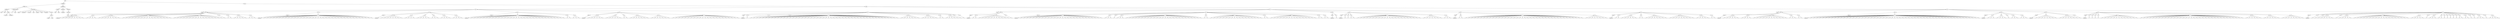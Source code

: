 digraph Tree {
	"t0" [label = "TEI"];
	"t1" [label = "teiHeader"];
	"t2" [label = "fileDesc"];
	"t3" [label = "titleStmt"];
	"t4" [label = "title"];
	"t5" [label = "title"];
	"t6" [label = "author"];
	"t7" [label = "surname"];
	"t8" [label = "forename"];
	"t9" [label = "publicationStmt"];
	"t10" [label = "p"];
	"t11" [label = "idno"];
	"t12" [label = "sourceDesc"];
	"t13" [label = "genre"];
	"t14" [label = "inspiration"];
	"t15" [label = "structure"];
	"t16" [label = "type"];
	"t17" [label = "periode"];
	"t18" [label = "taille"];
	"t19" [label = "permalien"];
	"t20" [label = "sources"];
	"t21" [label = "source"];
	"t22" [label = "author"];
	"t23" [label = "text"];
	"t24" [label = "profileDesc"];
	"t25" [label = "creation"];
	"t26" [label = "date"];
	"t27" [label = "date"];
	"t28" [label = "langUsage"];
	"t29" [label = "language"];
	"t30" [label = "textClass"];
	"t31" [label = "keywords"];
	"t32" [label = "term"];
	"t33" [label = "text"];
	"t34" [label = "body"];
	"t35" [label = "div1"];
	"t36" [label = "head"];
	"t37" [label = "div2"];
	"t38" [label = "head"];
	"t39" [label = "listPerson"];
	"t40" [label = "sp"];
	"t41" [label = "l"];
	"t42" [label = "l"];
	"t43" [label = "l"];
	"t44" [label = "l"];
	"t45" [label = "l"];
	"t46" [label = "l"];
	"t47" [label = "l"];
	"t48" [label = "l"];
	"t49" [label = "sp"];
	"t50" [label = "l"];
	"t51" [label = "l"];
	"t52" [label = "l"];
	"t53" [label = "l"];
	"t54" [label = "sp"];
	"t55" [label = "l"];
	"t56" [label = "l"];
	"t57" [label = "l"];
	"t58" [label = "l"];
	"t59" [label = "l"];
	"t60" [label = "l"];
	"t61" [label = "l"];
	"t62" [label = "l"];
	"t63" [label = "sp"];
	"t64" [label = "l"];
	"t65" [label = "l"];
	"t66" [label = "l"];
	"t67" [label = "l"];
	"t68" [label = "l"];
	"t69" [label = "l"];
	"t70" [label = "l"];
	"t71" [label = "l"];
	"t72" [label = "l"];
	"t73" [label = "l"];
	"t74" [label = "l"];
	"t75" [label = "l"];
	"t76" [label = "l"];
	"t77" [label = "l"];
	"t78" [label = "l"];
	"t79" [label = "l"];
	"t80" [label = "l"];
	"t81" [label = "sp"];
	"t82" [label = "l"];
	"t83" [label = "l"];
	"t84" [label = "l"];
	"t85" [label = "l"];
	"t86" [label = "l"];
	"t87" [label = "l"];
	"t88" [label = "l"];
	"t89" [label = "l"];
	"t90" [label = "l"];
	"t91" [label = "l"];
	"t92" [label = "l"];
	"t93" [label = "l"];
	"t94" [label = "l"];
	"t95" [label = "l"];
	"t96" [label = "l"];
	"t97" [label = "l"];
	"t98" [label = "l"];
	"t99" [label = "sp"];
	"t100" [label = "l"];
	"t101" [label = "sp"];
	"t102" [label = "l"];
	"t103" [label = "l"];
	"t104" [label = "sp"];
	"t105" [label = "l"];
	"t106" [label = "l"];
	"t107" [label = "l"];
	"t108" [label = "l"];
	"t109" [label = "l"];
	"t110" [label = "sp"];
	"t111" [label = "l"];
	"t112" [label = "l"];
	"t113" [label = "l"];
	"t114" [label = "div2"];
	"t115" [label = "head"];
	"t116" [label = "listPerson"];
	"t117" [label = "sp"];
	"t118" [label = "l"];
	"t119" [label = "l"];
	"t120" [label = "l"];
	"t121" [label = "l"];
	"t122" [label = "l"];
	"t123" [label = "l"];
	"t124" [label = "l"];
	"t125" [label = "l"];
	"t126" [label = "l"];
	"t127" [label = "l"];
	"t128" [label = "l"];
	"t129" [label = "l"];
	"t130" [label = "l"];
	"t131" [label = "l"];
	"t132" [label = "l"];
	"t133" [label = "l"];
	"t134" [label = "l"];
	"t135" [label = "l"];
	"t136" [label = "l"];
	"t137" [label = "l"];
	"t138" [label = "l"];
	"t139" [label = "l"];
	"t140" [label = "l"];
	"t141" [label = "l"];
	"t142" [label = "l"];
	"t143" [label = "l"];
	"t144" [label = "l"];
	"t145" [label = "l"];
	"t146" [label = "l"];
	"t147" [label = "l"];
	"t148" [label = "l"];
	"t149" [label = "l"];
	"t150" [label = "l"];
	"t151" [label = "l"];
	"t152" [label = "l"];
	"t153" [label = "l"];
	"t154" [label = "l"];
	"t155" [label = "div2"];
	"t156" [label = "head"];
	"t157" [label = "listPerson"];
	"t158" [label = "sp"];
	"t159" [label = "l"];
	"t160" [label = "l"];
	"t161" [label = "l"];
	"t162" [label = "l"];
	"t163" [label = "l"];
	"t164" [label = "l"];
	"t165" [label = "l"];
	"t166" [label = "l"];
	"t167" [label = "sp"];
	"t168" [label = "l"];
	"t169" [label = "l"];
	"t170" [label = "l"];
	"t171" [label = "l"];
	"t172" [label = "sp"];
	"t173" [label = "l"];
	"t174" [label = "l"];
	"t175" [label = "l"];
	"t176" [label = "l"];
	"t177" [label = "l"];
	"t178" [label = "sp"];
	"t179" [label = "l"];
	"t180" [label = "l"];
	"t181" [label = "l"];
	"t182" [label = "sp"];
	"t183" [label = "l"];
	"t184" [label = "l"];
	"t185" [label = "l"];
	"t186" [label = "l"];
	"t187" [label = "sp"];
	"t188" [label = "l"];
	"t189" [label = "l"];
	"t190" [label = "l"];
	"t191" [label = "l"];
	"t192" [label = "div2"];
	"t193" [label = "head"];
	"t194" [label = "listPerson"];
	"t195" [label = "sp"];
	"t196" [label = "l"];
	"t197" [label = "l"];
	"t198" [label = "l"];
	"t199" [label = "l"];
	"t200" [label = "l"];
	"t201" [label = "l"];
	"t202" [label = "l"];
	"t203" [label = "l"];
	"t204" [label = "l"];
	"t205" [label = "l"];
	"t206" [label = "l"];
	"t207" [label = "l"];
	"t208" [label = "l"];
	"t209" [label = "l"];
	"t210" [label = "l"];
	"t211" [label = "l"];
	"t212" [label = "l"];
	"t213" [label = "l"];
	"t214" [label = "l"];
	"t215" [label = "l"];
	"t216" [label = "l"];
	"t217" [label = "l"];
	"t218" [label = "l"];
	"t219" [label = "l"];
	"t220" [label = "l"];
	"t221" [label = "l"];
	"t222" [label = "l"];
	"t223" [label = "l"];
	"t224" [label = "l"];
	"t225" [label = "l"];
	"t226" [label = "l"];
	"t227" [label = "l"];
	"t228" [label = "sp"];
	"t229" [label = "l"];
	"t230" [label = "l"];
	"t231" [label = "sp"];
	"t232" [label = "l"];
	"t233" [label = "l"];
	"t234" [label = "l"];
	"t235" [label = "div2"];
	"t236" [label = "head"];
	"t237" [label = "listPerson"];
	"t238" [label = "sp"];
	"t239" [label = "l"];
	"t240" [label = "l"];
	"t241" [label = "l"];
	"t242" [label = "l"];
	"t243" [label = "l"];
	"t244" [label = "l"];
	"t245" [label = "sp"];
	"t246" [label = "l"];
	"t247" [label = "l"];
	"t248" [label = "l"];
	"t249" [label = "l"];
	"t250" [label = "l"];
	"t251" [label = "l"];
	"t252" [label = "sp"];
	"t253" [label = "l"];
	"t254" [label = "l"];
	"t255" [label = "sp"];
	"t256" [label = "l"];
	"t257" [label = "l"];
	"t258" [label = "l"];
	"t259" [label = "l"];
	"t260" [label = "l"];
	"t261" [label = "l"];
	"t262" [label = "l"];
	"t263" [label = "sp"];
	"t264" [label = "l"];
	"t265" [label = "l"];
	"t266" [label = "l"];
	"t267" [label = "l"];
	"t268" [label = "l"];
	"t269" [label = "l"];
	"t270" [label = "l"];
	"t271" [label = "sp"];
	"t272" [label = "l"];
	"t273" [label = "l"];
	"t274" [label = "l"];
	"t275" [label = "l"];
	"t276" [label = "l"];
	"t277" [label = "l"];
	"t278" [label = "l"];
	"t279" [label = "l"];
	"t280" [label = "l"];
	"t281" [label = "l"];
	"t282" [label = "l"];
	"t283" [label = "l"];
	"t284" [label = "l"];
	"t285" [label = "l"];
	"t286" [label = "l"];
	"t287" [label = "l"];
	"t288" [label = "l"];
	"t289" [label = "l"];
	"t290" [label = "l"];
	"t291" [label = "l"];
	"t292" [label = "l"];
	"t293" [label = "l"];
	"t294" [label = "l"];
	"t295" [label = "div2"];
	"t296" [label = "head"];
	"t297" [label = "listPerson"];
	"t298" [label = "sp"];
	"t299" [label = "l"];
	"t300" [label = "sp"];
	"t301" [label = "l"];
	"t302" [label = "sp"];
	"t303" [label = "l"];
	"t304" [label = "sp"];
	"t305" [label = "l"];
	"t306" [label = "l"];
	"t307" [label = "l"];
	"t308" [label = "l"];
	"t309" [label = "l"];
	"t310" [label = "l"];
	"t311" [label = "l"];
	"t312" [label = "l"];
	"t313" [label = "l"];
	"t314" [label = "l"];
	"t315" [label = "l"];
	"t316" [label = "l"];
	"t317" [label = "l"];
	"t318" [label = "l"];
	"t319" [label = "l"];
	"t320" [label = "l"];
	"t321" [label = "l"];
	"t322" [label = "l"];
	"t323" [label = "l"];
	"t324" [label = "l"];
	"t325" [label = "l"];
	"t326" [label = "l"];
	"t327" [label = "l"];
	"t328" [label = "l"];
	"t329" [label = "l"];
	"t330" [label = "l"];
	"t331" [label = "l"];
	"t332" [label = "l"];
	"t333" [label = "l"];
	"t334" [label = "l"];
	"t335" [label = "l"];
	"t336" [label = "l"];
	"t337" [label = "l"];
	"t338" [label = "l"];
	"t339" [label = "l"];
	"t340" [label = "l"];
	"t341" [label = "l"];
	"t342" [label = "l"];
	"t343" [label = "l"];
	"t344" [label = "l"];
	"t345" [label = "l"];
	"t346" [label = "l"];
	"t347" [label = "l"];
	"t348" [label = "l"];
	"t349" [label = "l"];
	"t350" [label = "l"];
	"t351" [label = "l"];
	"t352" [label = "l"];
	"t353" [label = "sp"];
	"t354" [label = "l"];
	"t355" [label = "l"];
	"t356" [label = "l"];
	"t357" [label = "l"];
	"t358" [label = "l"];
	"t359" [label = "l"];
	"t360" [label = "l"];
	"t361" [label = "sp"];
	"t362" [label = "l"];
	"t363" [label = "l"];
	"t364" [label = "l"];
	"t365" [label = "l"];
	"t366" [label = "l"];
	"t367" [label = "l"];
	"t368" [label = "sp"];
	"t369" [label = "l"];
	"t370" [label = "l"];
	"t371" [label = "sp"];
	"t372" [label = "l"];
	"t373" [label = "l"];
	"t374" [label = "l"];
	"t375" [label = "l"];
	"t376" [label = "l"];
	"t377" [label = "sp"];
	"t378" [label = "l"];
	"t379" [label = "sp"];
	"t380" [label = "l"];
	"t381" [label = "div1"];
	"t382" [label = "head"];
	"t383" [label = "div2"];
	"t384" [label = "head"];
	"t385" [label = "listPerson"];
	"t386" [label = "sp"];
	"t387" [label = "l"];
	"t388" [label = "l"];
	"t389" [label = "sp"];
	"t390" [label = "l"];
	"t391" [label = "l"];
	"t392" [label = "l"];
	"t393" [label = "l"];
	"t394" [label = "l"];
	"t395" [label = "l"];
	"t396" [label = "l"];
	"t397" [label = "l"];
	"t398" [label = "l"];
	"t399" [label = "l"];
	"t400" [label = "l"];
	"t401" [label = "sp"];
	"t402" [label = "l"];
	"t403" [label = "div2"];
	"t404" [label = "head"];
	"t405" [label = "listPerson"];
	"t406" [label = "sp"];
	"t407" [label = "l"];
	"t408" [label = "l"];
	"t409" [label = "l"];
	"t410" [label = "l"];
	"t411" [label = "l"];
	"t412" [label = "l"];
	"t413" [label = "l"];
	"t414" [label = "l"];
	"t415" [label = "l"];
	"t416" [label = "l"];
	"t417" [label = "l"];
	"t418" [label = "l"];
	"t419" [label = "l"];
	"t420" [label = "l"];
	"t421" [label = "l"];
	"t422" [label = "l"];
	"t423" [label = "l"];
	"t424" [label = "l"];
	"t425" [label = "l"];
	"t426" [label = "l"];
	"t427" [label = "l"];
	"t428" [label = "l"];
	"t429" [label = "l"];
	"t430" [label = "l"];
	"t431" [label = "l"];
	"t432" [label = "l"];
	"t433" [label = "l"];
	"t434" [label = "l"];
	"t435" [label = "sp"];
	"t436" [label = "l"];
	"t437" [label = "l"];
	"t438" [label = "l"];
	"t439" [label = "sp"];
	"t440" [label = "l"];
	"t441" [label = "sp"];
	"t442" [label = "l"];
	"t443" [label = "l"];
	"t444" [label = "l"];
	"t445" [label = "sp"];
	"t446" [label = "l"];
	"t447" [label = "l"];
	"t448" [label = "l"];
	"t449" [label = "l"];
	"t450" [label = "l"];
	"t451" [label = "l"];
	"t452" [label = "l"];
	"t453" [label = "l"];
	"t454" [label = "l"];
	"t455" [label = "l"];
	"t456" [label = "l"];
	"t457" [label = "l"];
	"t458" [label = "l"];
	"t459" [label = "l"];
	"t460" [label = "l"];
	"t461" [label = "l"];
	"t462" [label = "l"];
	"t463" [label = "l"];
	"t464" [label = "l"];
	"t465" [label = "l"];
	"t466" [label = "l"];
	"t467" [label = "l"];
	"t468" [label = "l"];
	"t469" [label = "l"];
	"t470" [label = "l"];
	"t471" [label = "l"];
	"t472" [label = "sp"];
	"t473" [label = "l"];
	"t474" [label = "l"];
	"t475" [label = "sp"];
	"t476" [label = "l"];
	"t477" [label = "l"];
	"t478" [label = "l"];
	"t479" [label = "l"];
	"t480" [label = "l"];
	"t481" [label = "l"];
	"t482" [label = "l"];
	"t483" [label = "l"];
	"t484" [label = "l"];
	"t485" [label = "l"];
	"t486" [label = "l"];
	"t487" [label = "l"];
	"t488" [label = "l"];
	"t489" [label = "l"];
	"t490" [label = "l"];
	"t491" [label = "l"];
	"t492" [label = "l"];
	"t493" [label = "l"];
	"t494" [label = "sp"];
	"t495" [label = "l"];
	"t496" [label = "l"];
	"t497" [label = "sp"];
	"t498" [label = "l"];
	"t499" [label = "l"];
	"t500" [label = "l"];
	"t501" [label = "l"];
	"t502" [label = "l"];
	"t503" [label = "l"];
	"t504" [label = "l"];
	"t505" [label = "l"];
	"t506" [label = "l"];
	"t507" [label = "l"];
	"t508" [label = "l"];
	"t509" [label = "l"];
	"t510" [label = "l"];
	"t511" [label = "l"];
	"t512" [label = "l"];
	"t513" [label = "l"];
	"t514" [label = "sp"];
	"t515" [label = "l"];
	"t516" [label = "l"];
	"t517" [label = "sp"];
	"t518" [label = "l"];
	"t519" [label = "l"];
	"t520" [label = "div2"];
	"t521" [label = "head"];
	"t522" [label = "listPerson"];
	"t523" [label = "sp"];
	"t524" [label = "l"];
	"t525" [label = "div2"];
	"t526" [label = "head"];
	"t527" [label = "listPerson"];
	"t528" [label = "sp"];
	"t529" [label = "l"];
	"t530" [label = "sp"];
	"t531" [label = "l"];
	"t532" [label = "sp"];
	"t533" [label = "l"];
	"t534" [label = "l"];
	"t535" [label = "sp"];
	"t536" [label = "l"];
	"t537" [label = "l"];
	"t538" [label = "l"];
	"t539" [label = "l"];
	"t540" [label = "l"];
	"t541" [label = "l"];
	"t542" [label = "l"];
	"t543" [label = "l"];
	"t544" [label = "l"];
	"t545" [label = "l"];
	"t546" [label = "l"];
	"t547" [label = "l"];
	"t548" [label = "l"];
	"t549" [label = "l"];
	"t550" [label = "l"];
	"t551" [label = "l"];
	"t552" [label = "l"];
	"t553" [label = "l"];
	"t554" [label = "l"];
	"t555" [label = "l"];
	"t556" [label = "l"];
	"t557" [label = "l"];
	"t558" [label = "sp"];
	"t559" [label = "l"];
	"t560" [label = "l"];
	"t561" [label = "l"];
	"t562" [label = "l"];
	"t563" [label = "l"];
	"t564" [label = "l"];
	"t565" [label = "l"];
	"t566" [label = "sp"];
	"t567" [label = "l"];
	"t568" [label = "l"];
	"t569" [label = "l"];
	"t570" [label = "div2"];
	"t571" [label = "head"];
	"t572" [label = "listPerson"];
	"t573" [label = "sp"];
	"t574" [label = "l"];
	"t575" [label = "l"];
	"t576" [label = "sp"];
	"t577" [label = "l"];
	"t578" [label = "l"];
	"t579" [label = "l"];
	"t580" [label = "l"];
	"t581" [label = "l"];
	"t582" [label = "l"];
	"t583" [label = "l"];
	"t584" [label = "l"];
	"t585" [label = "l"];
	"t586" [label = "l"];
	"t587" [label = "l"];
	"t588" [label = "l"];
	"t589" [label = "l"];
	"t590" [label = "l"];
	"t591" [label = "l"];
	"t592" [label = "l"];
	"t593" [label = "l"];
	"t594" [label = "l"];
	"t595" [label = "l"];
	"t596" [label = "l"];
	"t597" [label = "l"];
	"t598" [label = "l"];
	"t599" [label = "l"];
	"t600" [label = "l"];
	"t601" [label = "l"];
	"t602" [label = "l"];
	"t603" [label = "l"];
	"t604" [label = "l"];
	"t605" [label = "l"];
	"t606" [label = "l"];
	"t607" [label = "l"];
	"t608" [label = "l"];
	"t609" [label = "l"];
	"t610" [label = "l"];
	"t611" [label = "l"];
	"t612" [label = "l"];
	"t613" [label = "l"];
	"t614" [label = "l"];
	"t615" [label = "l"];
	"t616" [label = "l"];
	"t617" [label = "sp"];
	"t618" [label = "l"];
	"t619" [label = "l"];
	"t620" [label = "l"];
	"t621" [label = "l"];
	"t622" [label = "l"];
	"t623" [label = "l"];
	"t624" [label = "l"];
	"t625" [label = "l"];
	"t626" [label = "div2"];
	"t627" [label = "head"];
	"t628" [label = "listPerson"];
	"t629" [label = "sp"];
	"t630" [label = "l"];
	"t631" [label = "l"];
	"t632" [label = "sp"];
	"t633" [label = "l"];
	"t634" [label = "l"];
	"t635" [label = "l"];
	"t636" [label = "l"];
	"t637" [label = "l"];
	"t638" [label = "l"];
	"t639" [label = "sp"];
	"t640" [label = "l"];
	"t641" [label = "l"];
	"t642" [label = "sp"];
	"t643" [label = "l"];
	"t644" [label = "l"];
	"t645" [label = "l"];
	"t646" [label = "l"];
	"t647" [label = "l"];
	"t648" [label = "l"];
	"t649" [label = "l"];
	"t650" [label = "l"];
	"t651" [label = "sp"];
	"t652" [label = "l"];
	"t653" [label = "l"];
	"t654" [label = "l"];
	"t655" [label = "l"];
	"t656" [label = "l"];
	"t657" [label = "l"];
	"t658" [label = "l"];
	"t659" [label = "l"];
	"t660" [label = "l"];
	"t661" [label = "sp"];
	"t662" [label = "l"];
	"t663" [label = "l"];
	"t664" [label = "l"];
	"t665" [label = "l"];
	"t666" [label = "l"];
	"t667" [label = "sp"];
	"t668" [label = "l"];
	"t669" [label = "l"];
	"t670" [label = "div1"];
	"t671" [label = "head"];
	"t672" [label = "div2"];
	"t673" [label = "head"];
	"t674" [label = "listPerson"];
	"t675" [label = "sp"];
	"t676" [label = "l"];
	"t677" [label = "l"];
	"t678" [label = "l"];
	"t679" [label = "l"];
	"t680" [label = "l"];
	"t681" [label = "l"];
	"t682" [label = "sp"];
	"t683" [label = "l"];
	"t684" [label = "l"];
	"t685" [label = "l"];
	"t686" [label = "l"];
	"t687" [label = "sp"];
	"t688" [label = "l"];
	"t689" [label = "l"];
	"t690" [label = "l"];
	"t691" [label = "l"];
	"t692" [label = "l"];
	"t693" [label = "l"];
	"t694" [label = "l"];
	"t695" [label = "l"];
	"t696" [label = "l"];
	"t697" [label = "l"];
	"t698" [label = "l"];
	"t699" [label = "l"];
	"t700" [label = "sp"];
	"t701" [label = "l"];
	"t702" [label = "l"];
	"t703" [label = "l"];
	"t704" [label = "sp"];
	"t705" [label = "l"];
	"t706" [label = "l"];
	"t707" [label = "div2"];
	"t708" [label = "head"];
	"t709" [label = "listPerson"];
	"t710" [label = "sp"];
	"t711" [label = "l"];
	"t712" [label = "l"];
	"t713" [label = "l"];
	"t714" [label = "l"];
	"t715" [label = "l"];
	"t716" [label = "l"];
	"t717" [label = "l"];
	"t718" [label = "l"];
	"t719" [label = "l"];
	"t720" [label = "l"];
	"t721" [label = "l"];
	"t722" [label = "l"];
	"t723" [label = "l"];
	"t724" [label = "l"];
	"t725" [label = "l"];
	"t726" [label = "l"];
	"t727" [label = "l"];
	"t728" [label = "l"];
	"t729" [label = "l"];
	"t730" [label = "l"];
	"t731" [label = "l"];
	"t732" [label = "l"];
	"t733" [label = "l"];
	"t734" [label = "l"];
	"t735" [label = "l"];
	"t736" [label = "l"];
	"t737" [label = "l"];
	"t738" [label = "l"];
	"t739" [label = "l"];
	"t740" [label = "l"];
	"t741" [label = "l"];
	"t742" [label = "l"];
	"t743" [label = "l"];
	"t744" [label = "l"];
	"t745" [label = "l"];
	"t746" [label = "l"];
	"t747" [label = "l"];
	"t748" [label = "l"];
	"t749" [label = "l"];
	"t750" [label = "l"];
	"t751" [label = "l"];
	"t752" [label = "l"];
	"t753" [label = "l"];
	"t754" [label = "l"];
	"t755" [label = "l"];
	"t756" [label = "l"];
	"t757" [label = "l"];
	"t758" [label = "l"];
	"t759" [label = "l"];
	"t760" [label = "l"];
	"t761" [label = "l"];
	"t762" [label = "l"];
	"t763" [label = "l"];
	"t764" [label = "l"];
	"t765" [label = "l"];
	"t766" [label = "l"];
	"t767" [label = "l"];
	"t768" [label = "div2"];
	"t769" [label = "head"];
	"t770" [label = "listPerson"];
	"t771" [label = "sp"];
	"t772" [label = "l"];
	"t773" [label = "l"];
	"t774" [label = "l"];
	"t775" [label = "sp"];
	"t776" [label = "l"];
	"t777" [label = "l"];
	"t778" [label = "l"];
	"t779" [label = "l"];
	"t780" [label = "sp"];
	"t781" [label = "l"];
	"t782" [label = "sp"];
	"t783" [label = "l"];
	"t784" [label = "l"];
	"t785" [label = "l"];
	"t786" [label = "sp"];
	"t787" [label = "l"];
	"t788" [label = "l"];
	"t789" [label = "l"];
	"t790" [label = "div2"];
	"t791" [label = "head"];
	"t792" [label = "listPerson"];
	"t793" [label = "sp"];
	"t794" [label = "l"];
	"t795" [label = "l"];
	"t796" [label = "l"];
	"t797" [label = "l"];
	"t798" [label = "l"];
	"t799" [label = "l"];
	"t800" [label = "l"];
	"t801" [label = "l"];
	"t802" [label = "sp"];
	"t803" [label = "l"];
	"t804" [label = "l"];
	"t805" [label = "l"];
	"t806" [label = "l"];
	"t807" [label = "l"];
	"t808" [label = "l"];
	"t809" [label = "l"];
	"t810" [label = "sp"];
	"t811" [label = "l"];
	"t812" [label = "div2"];
	"t813" [label = "head"];
	"t814" [label = "listPerson"];
	"t815" [label = "sp"];
	"t816" [label = "l"];
	"t817" [label = "sp"];
	"t818" [label = "l"];
	"t819" [label = "sp"];
	"t820" [label = "l"];
	"t821" [label = "sp"];
	"t822" [label = "l"];
	"t823" [label = "sp"];
	"t824" [label = "l"];
	"t825" [label = "l"];
	"t826" [label = "l"];
	"t827" [label = "l"];
	"t828" [label = "l"];
	"t829" [label = "l"];
	"t830" [label = "l"];
	"t831" [label = "l"];
	"t832" [label = "l"];
	"t833" [label = "l"];
	"t834" [label = "l"];
	"t835" [label = "l"];
	"t836" [label = "l"];
	"t837" [label = "sp"];
	"t838" [label = "l"];
	"t839" [label = "l"];
	"t840" [label = "l"];
	"t841" [label = "l"];
	"t842" [label = "l"];
	"t843" [label = "l"];
	"t844" [label = "l"];
	"t845" [label = "l"];
	"t846" [label = "l"];
	"t847" [label = "l"];
	"t848" [label = "l"];
	"t849" [label = "l"];
	"t850" [label = "l"];
	"t851" [label = "l"];
	"t852" [label = "l"];
	"t853" [label = "l"];
	"t854" [label = "l"];
	"t855" [label = "l"];
	"t856" [label = "l"];
	"t857" [label = "l"];
	"t858" [label = "l"];
	"t859" [label = "l"];
	"t860" [label = "l"];
	"t861" [label = "l"];
	"t862" [label = "l"];
	"t863" [label = "l"];
	"t864" [label = "l"];
	"t865" [label = "l"];
	"t866" [label = "l"];
	"t867" [label = "l"];
	"t868" [label = "l"];
	"t869" [label = "l"];
	"t870" [label = "l"];
	"t871" [label = "l"];
	"t872" [label = "l"];
	"t873" [label = "sp"];
	"t874" [label = "l"];
	"t875" [label = "l"];
	"t876" [label = "l"];
	"t877" [label = "l"];
	"t878" [label = "l"];
	"t879" [label = "l"];
	"t880" [label = "sp"];
	"t881" [label = "l"];
	"t882" [label = "l"];
	"t883" [label = "l"];
	"t884" [label = "l"];
	"t885" [label = "l"];
	"t886" [label = "l"];
	"t887" [label = "sp"];
	"t888" [label = "l"];
	"t889" [label = "l"];
	"t890" [label = "l"];
	"t891" [label = "l"];
	"t892" [label = "l"];
	"t893" [label = "l"];
	"t894" [label = "l"];
	"t895" [label = "l"];
	"t896" [label = "div2"];
	"t897" [label = "head"];
	"t898" [label = "listPerson"];
	"t899" [label = "sp"];
	"t900" [label = "l"];
	"t901" [label = "sp"];
	"t902" [label = "l"];
	"t903" [label = "sp"];
	"t904" [label = "l"];
	"t905" [label = "l"];
	"t906" [label = "l"];
	"t907" [label = "l"];
	"t908" [label = "l"];
	"t909" [label = "l"];
	"t910" [label = "sp"];
	"t911" [label = "l"];
	"t912" [label = "sp"];
	"t913" [label = "l"];
	"t914" [label = "l"];
	"t915" [label = "l"];
	"t916" [label = "l"];
	"t917" [label = "l"];
	"t918" [label = "sp"];
	"t919" [label = "l"];
	"t920" [label = "l"];
	"t921" [label = "l"];
	"t922" [label = "l"];
	"t923" [label = "l"];
	"t924" [label = "l"];
	"t925" [label = "l"];
	"t926" [label = "l"];
	"t927" [label = "l"];
	"t928" [label = "l"];
	"t929" [label = "l"];
	"t930" [label = "l"];
	"t931" [label = "l"];
	"t932" [label = "l"];
	"t933" [label = "l"];
	"t934" [label = "l"];
	"t935" [label = "l"];
	"t936" [label = "l"];
	"t937" [label = "l"];
	"t938" [label = "sp"];
	"t939" [label = "l"];
	"t940" [label = "l"];
	"t941" [label = "l"];
	"t942" [label = "l"];
	"t943" [label = "l"];
	"t944" [label = "sp"];
	"t945" [label = "l"];
	"t946" [label = "sp"];
	"t947" [label = "l"];
	"t948" [label = "l"];
	"t949" [label = "l"];
	"t950" [label = "sp"];
	"t951" [label = "l"];
	"t952" [label = "l"];
	"t953" [label = "sp"];
	"t954" [label = "l"];
	"t955" [label = "sp"];
	"t956" [label = "l"];
	"t957" [label = "sp"];
	"t958" [label = "l"];
	"t959" [label = "sp"];
	"t960" [label = "l"];
	"t961" [label = "sp"];
	"t962" [label = "l"];
	"t963" [label = "sp"];
	"t964" [label = "l"];
	"t965" [label = "l"];
	"t966" [label = "sp"];
	"t967" [label = "l"];
	"t968" [label = "l"];
	"t969" [label = "sp"];
	"t970" [label = "l"];
	"t971" [label = "sp"];
	"t972" [label = "l"];
	"t973" [label = "sp"];
	"t974" [label = "l"];
	"t975" [label = "l"];
	"t976" [label = "l"];
	"t977" [label = "sp"];
	"t978" [label = "l"];
	"t979" [label = "sp"];
	"t980" [label = "l"];
	"t981" [label = "l"];
	"t982" [label = "l"];
	"t983" [label = "l"];
	"t0" -> "t1";
	"t1" -> "t2";
	"t2" -> "t3";
	"t3" -> "t4";
	"t3" -> "t5";
	"t3" -> "t6";
	"t6" -> "t7";
	"t6" -> "t8";
	"t2" -> "t9";
	"t9" -> "t10";
	"t9" -> "t11";
	"t2" -> "t12";
	"t12" -> "t13";
	"t12" -> "t14";
	"t12" -> "t15";
	"t12" -> "t16";
	"t12" -> "t17";
	"t12" -> "t18";
	"t12" -> "t19";
	"t12" -> "t20";
	"t20" -> "t21";
	"t21" -> "t22";
	"t21" -> "t23";
	"t1" -> "t24";
	"t24" -> "t25";
	"t25" -> "t26";
	"t25" -> "t27";
	"t24" -> "t28";
	"t28" -> "t29";
	"t24" -> "t30";
	"t30" -> "t31";
	"t31" -> "t32";
	"t0" -> "t33";
	"t33" -> "t34";
	"t34" -> "t35";
	"t35" -> "t36";
	"t35" -> "t37";
	"t37" -> "t38";
	"t38" -> "t39";
	"t37" -> "t40";
	"t40" -> "t41";
	"t40" -> "t42";
	"t40" -> "t43";
	"t40" -> "t44";
	"t40" -> "t45";
	"t40" -> "t46";
	"t40" -> "t47";
	"t40" -> "t48";
	"t37" -> "t49";
	"t49" -> "t50";
	"t49" -> "t51";
	"t49" -> "t52";
	"t49" -> "t53";
	"t37" -> "t54";
	"t54" -> "t55";
	"t54" -> "t56";
	"t54" -> "t57";
	"t54" -> "t58";
	"t54" -> "t59";
	"t54" -> "t60";
	"t54" -> "t61";
	"t54" -> "t62";
	"t37" -> "t63";
	"t63" -> "t64";
	"t63" -> "t65";
	"t63" -> "t66";
	"t63" -> "t67";
	"t63" -> "t68";
	"t63" -> "t69";
	"t63" -> "t70";
	"t63" -> "t71";
	"t63" -> "t72";
	"t63" -> "t73";
	"t63" -> "t74";
	"t63" -> "t75";
	"t63" -> "t76";
	"t63" -> "t77";
	"t63" -> "t78";
	"t63" -> "t79";
	"t63" -> "t80";
	"t37" -> "t81";
	"t81" -> "t82";
	"t81" -> "t83";
	"t81" -> "t84";
	"t81" -> "t85";
	"t81" -> "t86";
	"t81" -> "t87";
	"t81" -> "t88";
	"t81" -> "t89";
	"t81" -> "t90";
	"t81" -> "t91";
	"t81" -> "t92";
	"t81" -> "t93";
	"t81" -> "t94";
	"t81" -> "t95";
	"t81" -> "t96";
	"t81" -> "t97";
	"t81" -> "t98";
	"t37" -> "t99";
	"t99" -> "t100";
	"t37" -> "t101";
	"t101" -> "t102";
	"t101" -> "t103";
	"t37" -> "t104";
	"t104" -> "t105";
	"t104" -> "t106";
	"t104" -> "t107";
	"t104" -> "t108";
	"t104" -> "t109";
	"t37" -> "t110";
	"t110" -> "t111";
	"t110" -> "t112";
	"t110" -> "t113";
	"t35" -> "t114";
	"t114" -> "t115";
	"t115" -> "t116";
	"t114" -> "t117";
	"t117" -> "t118";
	"t117" -> "t119";
	"t117" -> "t120";
	"t117" -> "t121";
	"t117" -> "t122";
	"t117" -> "t123";
	"t117" -> "t124";
	"t117" -> "t125";
	"t117" -> "t126";
	"t117" -> "t127";
	"t117" -> "t128";
	"t117" -> "t129";
	"t117" -> "t130";
	"t117" -> "t131";
	"t117" -> "t132";
	"t117" -> "t133";
	"t117" -> "t134";
	"t117" -> "t135";
	"t117" -> "t136";
	"t117" -> "t137";
	"t117" -> "t138";
	"t117" -> "t139";
	"t117" -> "t140";
	"t117" -> "t141";
	"t117" -> "t142";
	"t117" -> "t143";
	"t117" -> "t144";
	"t117" -> "t145";
	"t117" -> "t146";
	"t117" -> "t147";
	"t117" -> "t148";
	"t117" -> "t149";
	"t117" -> "t150";
	"t117" -> "t151";
	"t117" -> "t152";
	"t117" -> "t153";
	"t117" -> "t154";
	"t35" -> "t155";
	"t155" -> "t156";
	"t156" -> "t157";
	"t155" -> "t158";
	"t158" -> "t159";
	"t158" -> "t160";
	"t158" -> "t161";
	"t158" -> "t162";
	"t158" -> "t163";
	"t158" -> "t164";
	"t158" -> "t165";
	"t158" -> "t166";
	"t155" -> "t167";
	"t167" -> "t168";
	"t167" -> "t169";
	"t167" -> "t170";
	"t167" -> "t171";
	"t155" -> "t172";
	"t172" -> "t173";
	"t172" -> "t174";
	"t172" -> "t175";
	"t172" -> "t176";
	"t172" -> "t177";
	"t155" -> "t178";
	"t178" -> "t179";
	"t178" -> "t180";
	"t178" -> "t181";
	"t155" -> "t182";
	"t182" -> "t183";
	"t182" -> "t184";
	"t182" -> "t185";
	"t182" -> "t186";
	"t155" -> "t187";
	"t187" -> "t188";
	"t187" -> "t189";
	"t187" -> "t190";
	"t187" -> "t191";
	"t35" -> "t192";
	"t192" -> "t193";
	"t193" -> "t194";
	"t192" -> "t195";
	"t195" -> "t196";
	"t195" -> "t197";
	"t195" -> "t198";
	"t195" -> "t199";
	"t195" -> "t200";
	"t195" -> "t201";
	"t195" -> "t202";
	"t195" -> "t203";
	"t195" -> "t204";
	"t195" -> "t205";
	"t195" -> "t206";
	"t195" -> "t207";
	"t195" -> "t208";
	"t195" -> "t209";
	"t195" -> "t210";
	"t195" -> "t211";
	"t195" -> "t212";
	"t195" -> "t213";
	"t195" -> "t214";
	"t195" -> "t215";
	"t195" -> "t216";
	"t195" -> "t217";
	"t195" -> "t218";
	"t195" -> "t219";
	"t195" -> "t220";
	"t195" -> "t221";
	"t195" -> "t222";
	"t195" -> "t223";
	"t195" -> "t224";
	"t195" -> "t225";
	"t195" -> "t226";
	"t195" -> "t227";
	"t192" -> "t228";
	"t228" -> "t229";
	"t228" -> "t230";
	"t192" -> "t231";
	"t231" -> "t232";
	"t231" -> "t233";
	"t231" -> "t234";
	"t35" -> "t235";
	"t235" -> "t236";
	"t236" -> "t237";
	"t235" -> "t238";
	"t238" -> "t239";
	"t238" -> "t240";
	"t238" -> "t241";
	"t238" -> "t242";
	"t238" -> "t243";
	"t238" -> "t244";
	"t235" -> "t245";
	"t245" -> "t246";
	"t245" -> "t247";
	"t245" -> "t248";
	"t245" -> "t249";
	"t245" -> "t250";
	"t245" -> "t251";
	"t235" -> "t252";
	"t252" -> "t253";
	"t252" -> "t254";
	"t235" -> "t255";
	"t255" -> "t256";
	"t255" -> "t257";
	"t255" -> "t258";
	"t255" -> "t259";
	"t255" -> "t260";
	"t255" -> "t261";
	"t255" -> "t262";
	"t235" -> "t263";
	"t263" -> "t264";
	"t263" -> "t265";
	"t263" -> "t266";
	"t263" -> "t267";
	"t263" -> "t268";
	"t263" -> "t269";
	"t263" -> "t270";
	"t235" -> "t271";
	"t271" -> "t272";
	"t271" -> "t273";
	"t271" -> "t274";
	"t271" -> "t275";
	"t271" -> "t276";
	"t271" -> "t277";
	"t271" -> "t278";
	"t271" -> "t279";
	"t271" -> "t280";
	"t271" -> "t281";
	"t271" -> "t282";
	"t271" -> "t283";
	"t271" -> "t284";
	"t271" -> "t285";
	"t271" -> "t286";
	"t271" -> "t287";
	"t271" -> "t288";
	"t271" -> "t289";
	"t271" -> "t290";
	"t271" -> "t291";
	"t271" -> "t292";
	"t271" -> "t293";
	"t271" -> "t294";
	"t35" -> "t295";
	"t295" -> "t296";
	"t296" -> "t297";
	"t295" -> "t298";
	"t298" -> "t299";
	"t295" -> "t300";
	"t300" -> "t301";
	"t295" -> "t302";
	"t302" -> "t303";
	"t295" -> "t304";
	"t304" -> "t305";
	"t304" -> "t306";
	"t304" -> "t307";
	"t304" -> "t308";
	"t304" -> "t309";
	"t304" -> "t310";
	"t304" -> "t311";
	"t304" -> "t312";
	"t304" -> "t313";
	"t304" -> "t314";
	"t304" -> "t315";
	"t304" -> "t316";
	"t304" -> "t317";
	"t304" -> "t318";
	"t304" -> "t319";
	"t304" -> "t320";
	"t304" -> "t321";
	"t304" -> "t322";
	"t304" -> "t323";
	"t304" -> "t324";
	"t304" -> "t325";
	"t304" -> "t326";
	"t304" -> "t327";
	"t304" -> "t328";
	"t304" -> "t329";
	"t304" -> "t330";
	"t304" -> "t331";
	"t304" -> "t332";
	"t304" -> "t333";
	"t304" -> "t334";
	"t304" -> "t335";
	"t304" -> "t336";
	"t304" -> "t337";
	"t304" -> "t338";
	"t304" -> "t339";
	"t304" -> "t340";
	"t304" -> "t341";
	"t304" -> "t342";
	"t304" -> "t343";
	"t304" -> "t344";
	"t304" -> "t345";
	"t304" -> "t346";
	"t304" -> "t347";
	"t304" -> "t348";
	"t304" -> "t349";
	"t304" -> "t350";
	"t304" -> "t351";
	"t304" -> "t352";
	"t295" -> "t353";
	"t353" -> "t354";
	"t353" -> "t355";
	"t353" -> "t356";
	"t353" -> "t357";
	"t353" -> "t358";
	"t353" -> "t359";
	"t353" -> "t360";
	"t295" -> "t361";
	"t361" -> "t362";
	"t361" -> "t363";
	"t361" -> "t364";
	"t361" -> "t365";
	"t361" -> "t366";
	"t361" -> "t367";
	"t295" -> "t368";
	"t368" -> "t369";
	"t368" -> "t370";
	"t295" -> "t371";
	"t371" -> "t372";
	"t371" -> "t373";
	"t371" -> "t374";
	"t371" -> "t375";
	"t371" -> "t376";
	"t295" -> "t377";
	"t377" -> "t378";
	"t295" -> "t379";
	"t379" -> "t380";
	"t34" -> "t381";
	"t381" -> "t382";
	"t381" -> "t383";
	"t383" -> "t384";
	"t384" -> "t385";
	"t383" -> "t386";
	"t386" -> "t387";
	"t386" -> "t388";
	"t383" -> "t389";
	"t389" -> "t390";
	"t389" -> "t391";
	"t389" -> "t392";
	"t389" -> "t393";
	"t389" -> "t394";
	"t389" -> "t395";
	"t389" -> "t396";
	"t389" -> "t397";
	"t389" -> "t398";
	"t389" -> "t399";
	"t389" -> "t400";
	"t383" -> "t401";
	"t401" -> "t402";
	"t381" -> "t403";
	"t403" -> "t404";
	"t404" -> "t405";
	"t403" -> "t406";
	"t406" -> "t407";
	"t406" -> "t408";
	"t406" -> "t409";
	"t406" -> "t410";
	"t406" -> "t411";
	"t406" -> "t412";
	"t406" -> "t413";
	"t406" -> "t414";
	"t406" -> "t415";
	"t406" -> "t416";
	"t406" -> "t417";
	"t406" -> "t418";
	"t406" -> "t419";
	"t406" -> "t420";
	"t406" -> "t421";
	"t406" -> "t422";
	"t406" -> "t423";
	"t406" -> "t424";
	"t406" -> "t425";
	"t406" -> "t426";
	"t406" -> "t427";
	"t406" -> "t428";
	"t406" -> "t429";
	"t406" -> "t430";
	"t406" -> "t431";
	"t406" -> "t432";
	"t406" -> "t433";
	"t406" -> "t434";
	"t403" -> "t435";
	"t435" -> "t436";
	"t435" -> "t437";
	"t435" -> "t438";
	"t403" -> "t439";
	"t439" -> "t440";
	"t403" -> "t441";
	"t441" -> "t442";
	"t441" -> "t443";
	"t441" -> "t444";
	"t403" -> "t445";
	"t445" -> "t446";
	"t445" -> "t447";
	"t445" -> "t448";
	"t445" -> "t449";
	"t445" -> "t450";
	"t445" -> "t451";
	"t445" -> "t452";
	"t445" -> "t453";
	"t445" -> "t454";
	"t445" -> "t455";
	"t445" -> "t456";
	"t445" -> "t457";
	"t445" -> "t458";
	"t445" -> "t459";
	"t445" -> "t460";
	"t445" -> "t461";
	"t445" -> "t462";
	"t445" -> "t463";
	"t445" -> "t464";
	"t445" -> "t465";
	"t445" -> "t466";
	"t445" -> "t467";
	"t445" -> "t468";
	"t445" -> "t469";
	"t445" -> "t470";
	"t445" -> "t471";
	"t403" -> "t472";
	"t472" -> "t473";
	"t472" -> "t474";
	"t403" -> "t475";
	"t475" -> "t476";
	"t475" -> "t477";
	"t475" -> "t478";
	"t475" -> "t479";
	"t475" -> "t480";
	"t475" -> "t481";
	"t475" -> "t482";
	"t475" -> "t483";
	"t475" -> "t484";
	"t475" -> "t485";
	"t475" -> "t486";
	"t475" -> "t487";
	"t475" -> "t488";
	"t475" -> "t489";
	"t475" -> "t490";
	"t475" -> "t491";
	"t475" -> "t492";
	"t475" -> "t493";
	"t403" -> "t494";
	"t494" -> "t495";
	"t494" -> "t496";
	"t403" -> "t497";
	"t497" -> "t498";
	"t497" -> "t499";
	"t497" -> "t500";
	"t497" -> "t501";
	"t497" -> "t502";
	"t497" -> "t503";
	"t497" -> "t504";
	"t497" -> "t505";
	"t497" -> "t506";
	"t497" -> "t507";
	"t497" -> "t508";
	"t497" -> "t509";
	"t497" -> "t510";
	"t497" -> "t511";
	"t497" -> "t512";
	"t497" -> "t513";
	"t403" -> "t514";
	"t514" -> "t515";
	"t514" -> "t516";
	"t403" -> "t517";
	"t517" -> "t518";
	"t517" -> "t519";
	"t381" -> "t520";
	"t520" -> "t521";
	"t521" -> "t522";
	"t520" -> "t523";
	"t523" -> "t524";
	"t381" -> "t525";
	"t525" -> "t526";
	"t526" -> "t527";
	"t525" -> "t528";
	"t528" -> "t529";
	"t525" -> "t530";
	"t530" -> "t531";
	"t525" -> "t532";
	"t532" -> "t533";
	"t532" -> "t534";
	"t525" -> "t535";
	"t535" -> "t536";
	"t535" -> "t537";
	"t535" -> "t538";
	"t535" -> "t539";
	"t535" -> "t540";
	"t535" -> "t541";
	"t535" -> "t542";
	"t535" -> "t543";
	"t535" -> "t544";
	"t535" -> "t545";
	"t535" -> "t546";
	"t535" -> "t547";
	"t535" -> "t548";
	"t535" -> "t549";
	"t535" -> "t550";
	"t535" -> "t551";
	"t535" -> "t552";
	"t535" -> "t553";
	"t535" -> "t554";
	"t535" -> "t555";
	"t535" -> "t556";
	"t535" -> "t557";
	"t525" -> "t558";
	"t558" -> "t559";
	"t558" -> "t560";
	"t558" -> "t561";
	"t558" -> "t562";
	"t558" -> "t563";
	"t558" -> "t564";
	"t558" -> "t565";
	"t525" -> "t566";
	"t566" -> "t567";
	"t566" -> "t568";
	"t566" -> "t569";
	"t381" -> "t570";
	"t570" -> "t571";
	"t571" -> "t572";
	"t570" -> "t573";
	"t573" -> "t574";
	"t573" -> "t575";
	"t570" -> "t576";
	"t576" -> "t577";
	"t576" -> "t578";
	"t576" -> "t579";
	"t576" -> "t580";
	"t576" -> "t581";
	"t576" -> "t582";
	"t576" -> "t583";
	"t576" -> "t584";
	"t576" -> "t585";
	"t576" -> "t586";
	"t576" -> "t587";
	"t576" -> "t588";
	"t576" -> "t589";
	"t576" -> "t590";
	"t576" -> "t591";
	"t576" -> "t592";
	"t576" -> "t593";
	"t576" -> "t594";
	"t576" -> "t595";
	"t576" -> "t596";
	"t576" -> "t597";
	"t576" -> "t598";
	"t576" -> "t599";
	"t576" -> "t600";
	"t576" -> "t601";
	"t576" -> "t602";
	"t576" -> "t603";
	"t576" -> "t604";
	"t576" -> "t605";
	"t576" -> "t606";
	"t576" -> "t607";
	"t576" -> "t608";
	"t576" -> "t609";
	"t576" -> "t610";
	"t576" -> "t611";
	"t576" -> "t612";
	"t576" -> "t613";
	"t576" -> "t614";
	"t576" -> "t615";
	"t576" -> "t616";
	"t570" -> "t617";
	"t617" -> "t618";
	"t617" -> "t619";
	"t617" -> "t620";
	"t617" -> "t621";
	"t617" -> "t622";
	"t617" -> "t623";
	"t617" -> "t624";
	"t617" -> "t625";
	"t381" -> "t626";
	"t626" -> "t627";
	"t627" -> "t628";
	"t626" -> "t629";
	"t629" -> "t630";
	"t629" -> "t631";
	"t626" -> "t632";
	"t632" -> "t633";
	"t632" -> "t634";
	"t632" -> "t635";
	"t632" -> "t636";
	"t632" -> "t637";
	"t632" -> "t638";
	"t626" -> "t639";
	"t639" -> "t640";
	"t639" -> "t641";
	"t626" -> "t642";
	"t642" -> "t643";
	"t642" -> "t644";
	"t642" -> "t645";
	"t642" -> "t646";
	"t642" -> "t647";
	"t642" -> "t648";
	"t642" -> "t649";
	"t642" -> "t650";
	"t626" -> "t651";
	"t651" -> "t652";
	"t651" -> "t653";
	"t651" -> "t654";
	"t651" -> "t655";
	"t651" -> "t656";
	"t651" -> "t657";
	"t651" -> "t658";
	"t651" -> "t659";
	"t651" -> "t660";
	"t626" -> "t661";
	"t661" -> "t662";
	"t661" -> "t663";
	"t661" -> "t664";
	"t661" -> "t665";
	"t661" -> "t666";
	"t626" -> "t667";
	"t667" -> "t668";
	"t667" -> "t669";
	"t34" -> "t670";
	"t670" -> "t671";
	"t670" -> "t672";
	"t672" -> "t673";
	"t673" -> "t674";
	"t672" -> "t675";
	"t675" -> "t676";
	"t675" -> "t677";
	"t675" -> "t678";
	"t675" -> "t679";
	"t675" -> "t680";
	"t675" -> "t681";
	"t672" -> "t682";
	"t682" -> "t683";
	"t682" -> "t684";
	"t682" -> "t685";
	"t682" -> "t686";
	"t672" -> "t687";
	"t687" -> "t688";
	"t687" -> "t689";
	"t687" -> "t690";
	"t687" -> "t691";
	"t687" -> "t692";
	"t687" -> "t693";
	"t687" -> "t694";
	"t687" -> "t695";
	"t687" -> "t696";
	"t687" -> "t697";
	"t687" -> "t698";
	"t687" -> "t699";
	"t672" -> "t700";
	"t700" -> "t701";
	"t700" -> "t702";
	"t700" -> "t703";
	"t672" -> "t704";
	"t704" -> "t705";
	"t704" -> "t706";
	"t670" -> "t707";
	"t707" -> "t708";
	"t708" -> "t709";
	"t707" -> "t710";
	"t710" -> "t711";
	"t710" -> "t712";
	"t710" -> "t713";
	"t710" -> "t714";
	"t710" -> "t715";
	"t710" -> "t716";
	"t710" -> "t717";
	"t710" -> "t718";
	"t710" -> "t719";
	"t710" -> "t720";
	"t710" -> "t721";
	"t710" -> "t722";
	"t710" -> "t723";
	"t710" -> "t724";
	"t710" -> "t725";
	"t710" -> "t726";
	"t710" -> "t727";
	"t710" -> "t728";
	"t710" -> "t729";
	"t710" -> "t730";
	"t710" -> "t731";
	"t710" -> "t732";
	"t710" -> "t733";
	"t710" -> "t734";
	"t710" -> "t735";
	"t710" -> "t736";
	"t710" -> "t737";
	"t710" -> "t738";
	"t710" -> "t739";
	"t710" -> "t740";
	"t710" -> "t741";
	"t710" -> "t742";
	"t710" -> "t743";
	"t710" -> "t744";
	"t710" -> "t745";
	"t710" -> "t746";
	"t710" -> "t747";
	"t710" -> "t748";
	"t710" -> "t749";
	"t710" -> "t750";
	"t710" -> "t751";
	"t710" -> "t752";
	"t710" -> "t753";
	"t710" -> "t754";
	"t710" -> "t755";
	"t710" -> "t756";
	"t710" -> "t757";
	"t710" -> "t758";
	"t710" -> "t759";
	"t710" -> "t760";
	"t710" -> "t761";
	"t710" -> "t762";
	"t710" -> "t763";
	"t710" -> "t764";
	"t710" -> "t765";
	"t710" -> "t766";
	"t710" -> "t767";
	"t670" -> "t768";
	"t768" -> "t769";
	"t769" -> "t770";
	"t768" -> "t771";
	"t771" -> "t772";
	"t771" -> "t773";
	"t771" -> "t774";
	"t768" -> "t775";
	"t775" -> "t776";
	"t775" -> "t777";
	"t775" -> "t778";
	"t775" -> "t779";
	"t768" -> "t780";
	"t780" -> "t781";
	"t768" -> "t782";
	"t782" -> "t783";
	"t782" -> "t784";
	"t782" -> "t785";
	"t768" -> "t786";
	"t786" -> "t787";
	"t786" -> "t788";
	"t786" -> "t789";
	"t670" -> "t790";
	"t790" -> "t791";
	"t791" -> "t792";
	"t790" -> "t793";
	"t793" -> "t794";
	"t793" -> "t795";
	"t793" -> "t796";
	"t793" -> "t797";
	"t793" -> "t798";
	"t793" -> "t799";
	"t793" -> "t800";
	"t793" -> "t801";
	"t790" -> "t802";
	"t802" -> "t803";
	"t802" -> "t804";
	"t802" -> "t805";
	"t802" -> "t806";
	"t802" -> "t807";
	"t802" -> "t808";
	"t802" -> "t809";
	"t790" -> "t810";
	"t810" -> "t811";
	"t670" -> "t812";
	"t812" -> "t813";
	"t813" -> "t814";
	"t812" -> "t815";
	"t815" -> "t816";
	"t812" -> "t817";
	"t817" -> "t818";
	"t812" -> "t819";
	"t819" -> "t820";
	"t812" -> "t821";
	"t821" -> "t822";
	"t812" -> "t823";
	"t823" -> "t824";
	"t823" -> "t825";
	"t823" -> "t826";
	"t823" -> "t827";
	"t823" -> "t828";
	"t823" -> "t829";
	"t823" -> "t830";
	"t823" -> "t831";
	"t823" -> "t832";
	"t823" -> "t833";
	"t823" -> "t834";
	"t823" -> "t835";
	"t823" -> "t836";
	"t812" -> "t837";
	"t837" -> "t838";
	"t837" -> "t839";
	"t837" -> "t840";
	"t837" -> "t841";
	"t837" -> "t842";
	"t837" -> "t843";
	"t837" -> "t844";
	"t837" -> "t845";
	"t837" -> "t846";
	"t837" -> "t847";
	"t837" -> "t848";
	"t837" -> "t849";
	"t837" -> "t850";
	"t837" -> "t851";
	"t837" -> "t852";
	"t837" -> "t853";
	"t837" -> "t854";
	"t837" -> "t855";
	"t837" -> "t856";
	"t837" -> "t857";
	"t837" -> "t858";
	"t837" -> "t859";
	"t837" -> "t860";
	"t837" -> "t861";
	"t837" -> "t862";
	"t837" -> "t863";
	"t837" -> "t864";
	"t837" -> "t865";
	"t837" -> "t866";
	"t837" -> "t867";
	"t837" -> "t868";
	"t837" -> "t869";
	"t837" -> "t870";
	"t837" -> "t871";
	"t837" -> "t872";
	"t812" -> "t873";
	"t873" -> "t874";
	"t873" -> "t875";
	"t873" -> "t876";
	"t873" -> "t877";
	"t873" -> "t878";
	"t873" -> "t879";
	"t812" -> "t880";
	"t880" -> "t881";
	"t880" -> "t882";
	"t880" -> "t883";
	"t880" -> "t884";
	"t880" -> "t885";
	"t880" -> "t886";
	"t812" -> "t887";
	"t887" -> "t888";
	"t887" -> "t889";
	"t887" -> "t890";
	"t887" -> "t891";
	"t887" -> "t892";
	"t887" -> "t893";
	"t887" -> "t894";
	"t887" -> "t895";
	"t670" -> "t896";
	"t896" -> "t897";
	"t897" -> "t898";
	"t896" -> "t899";
	"t899" -> "t900";
	"t896" -> "t901";
	"t901" -> "t902";
	"t896" -> "t903";
	"t903" -> "t904";
	"t903" -> "t905";
	"t903" -> "t906";
	"t903" -> "t907";
	"t903" -> "t908";
	"t903" -> "t909";
	"t896" -> "t910";
	"t910" -> "t911";
	"t896" -> "t912";
	"t912" -> "t913";
	"t912" -> "t914";
	"t912" -> "t915";
	"t912" -> "t916";
	"t912" -> "t917";
	"t896" -> "t918";
	"t918" -> "t919";
	"t918" -> "t920";
	"t918" -> "t921";
	"t918" -> "t922";
	"t918" -> "t923";
	"t918" -> "t924";
	"t918" -> "t925";
	"t918" -> "t926";
	"t918" -> "t927";
	"t918" -> "t928";
	"t918" -> "t929";
	"t918" -> "t930";
	"t918" -> "t931";
	"t918" -> "t932";
	"t918" -> "t933";
	"t918" -> "t934";
	"t918" -> "t935";
	"t918" -> "t936";
	"t918" -> "t937";
	"t896" -> "t938";
	"t938" -> "t939";
	"t938" -> "t940";
	"t938" -> "t941";
	"t938" -> "t942";
	"t938" -> "t943";
	"t896" -> "t944";
	"t944" -> "t945";
	"t896" -> "t946";
	"t946" -> "t947";
	"t946" -> "t948";
	"t946" -> "t949";
	"t896" -> "t950";
	"t950" -> "t951";
	"t950" -> "t952";
	"t896" -> "t953";
	"t953" -> "t954";
	"t896" -> "t955";
	"t955" -> "t956";
	"t896" -> "t957";
	"t957" -> "t958";
	"t896" -> "t959";
	"t959" -> "t960";
	"t896" -> "t961";
	"t961" -> "t962";
	"t896" -> "t963";
	"t963" -> "t964";
	"t963" -> "t965";
	"t896" -> "t966";
	"t966" -> "t967";
	"t966" -> "t968";
	"t896" -> "t969";
	"t969" -> "t970";
	"t896" -> "t971";
	"t971" -> "t972";
	"t896" -> "t973";
	"t973" -> "t974";
	"t973" -> "t975";
	"t973" -> "t976";
	"t896" -> "t977";
	"t977" -> "t978";
	"t896" -> "t979";
	"t979" -> "t980";
	"t979" -> "t981";
	"t979" -> "t982";
	"t979" -> "t983";
}
